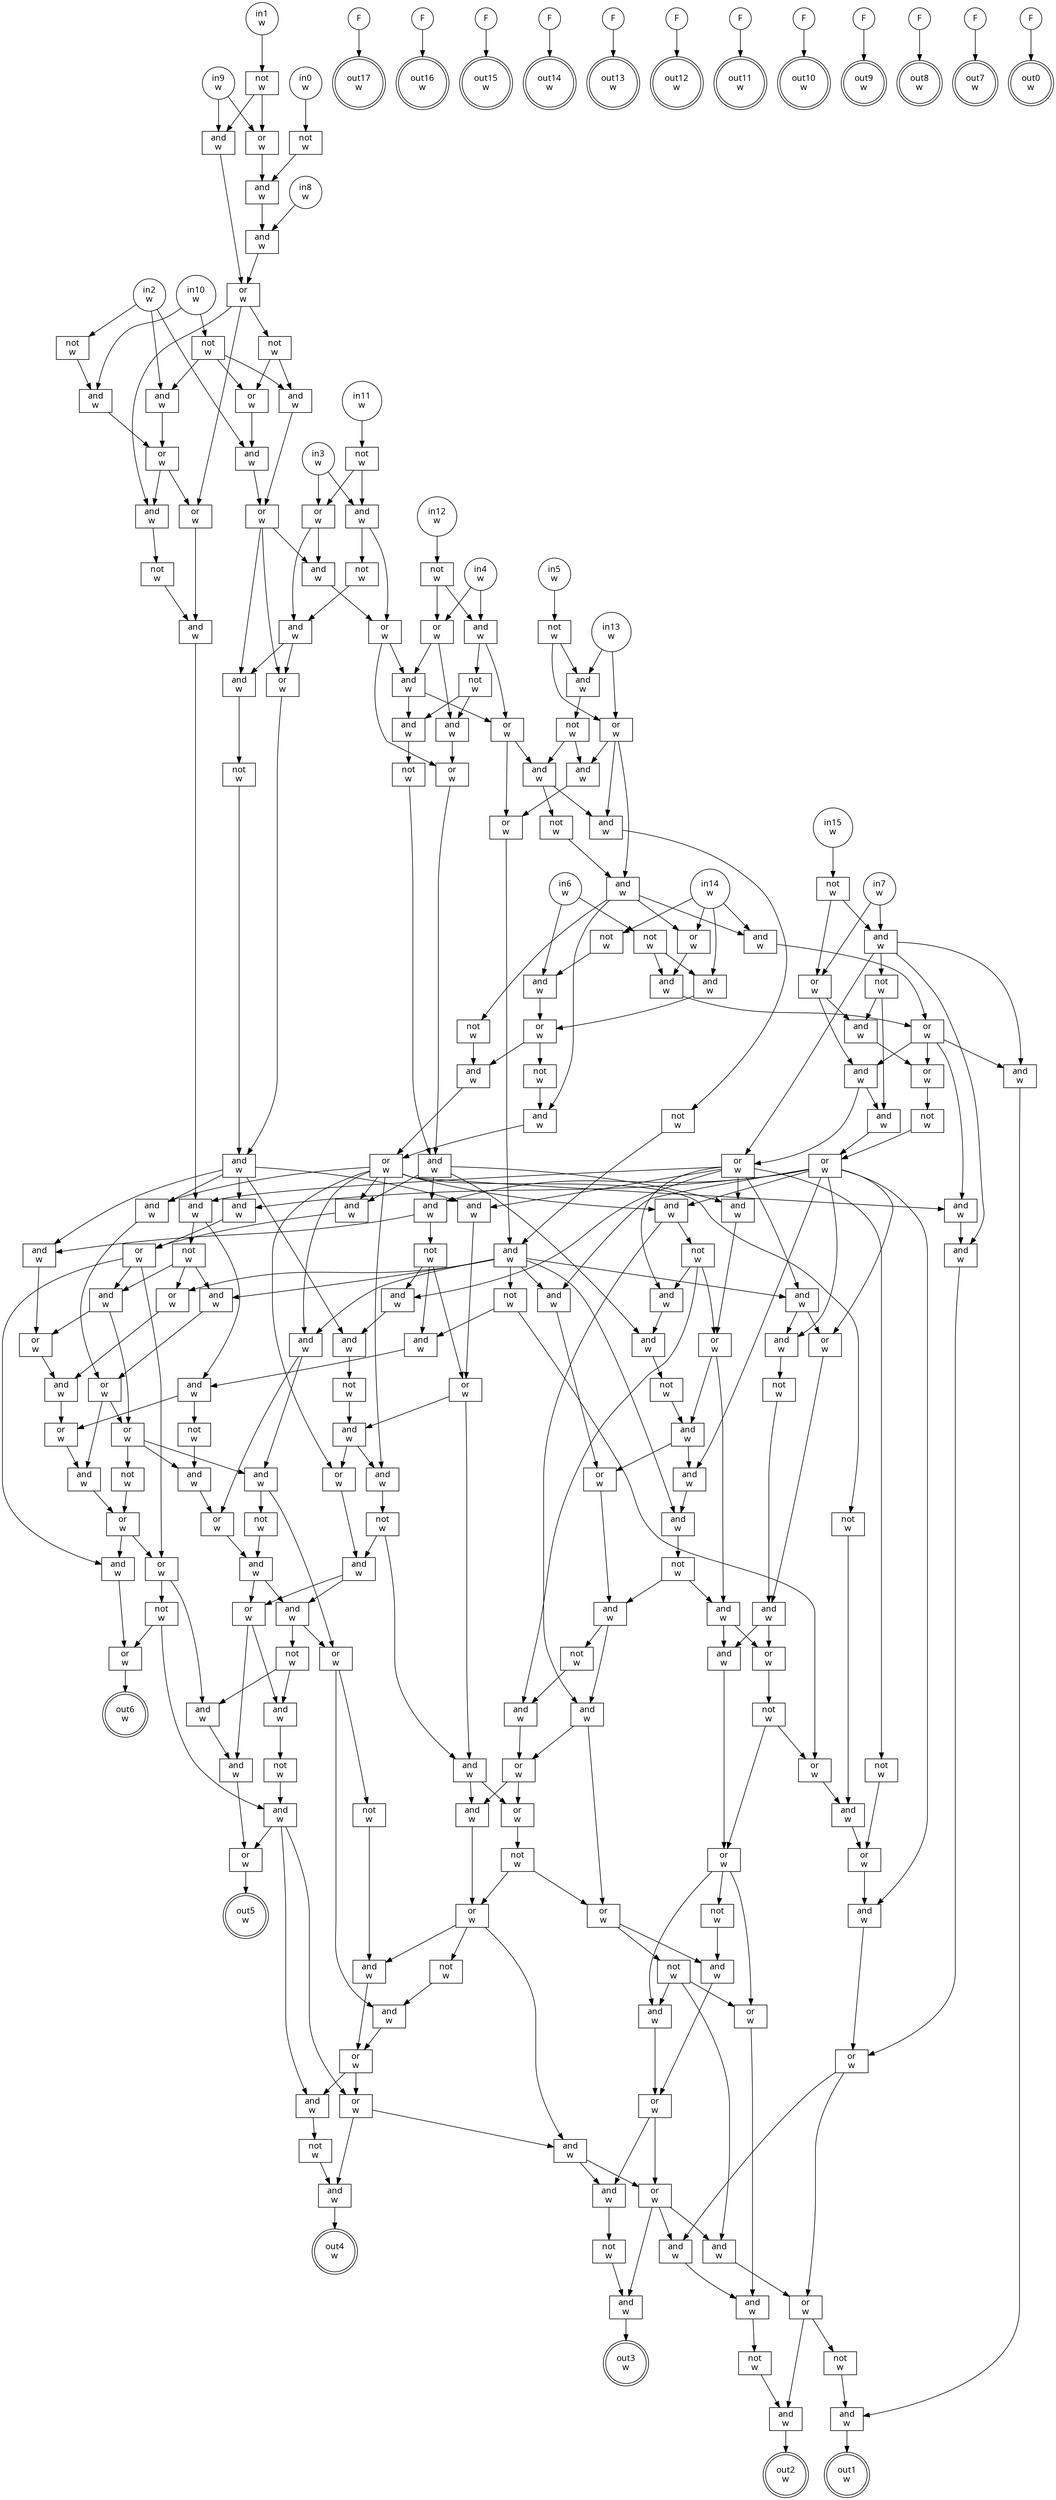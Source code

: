 digraph circuit{
	node [style = filled, fillcolor = white,shape=rect, fontname=geneva]
	g0 [label="in0\nw",shape=circle,fillcolor=white]
	g1 [label="in1\nw",shape=circle,fillcolor=white]
	g2 [label="in2\nw",shape=circle,fillcolor=white]
	g3 [label="in3\nw",shape=circle,fillcolor=white]
	g4 [label="in4\nw",shape=circle,fillcolor=white]
	g5 [label="in5\nw",shape=circle,fillcolor=white]
	g6 [label="in6\nw",shape=circle,fillcolor=white]
	g7 [label="in7\nw",shape=circle,fillcolor=white]
	g8 [label="in8\nw",shape=circle,fillcolor=white]
	g9 [label="in9\nw",shape=circle,fillcolor=white]
	g10 [label="in10\nw",shape=circle,fillcolor=white]
	g11 [label="in11\nw",shape=circle,fillcolor=white]
	g12 [label="in12\nw",shape=circle,fillcolor=white]
	g13 [label="in13\nw",shape=circle,fillcolor=white]
	g14 [label="in14\nw",shape=circle,fillcolor=white]
	g15 [label="in15\nw",shape=circle,fillcolor=white]
	g16 [label="F",shape=circle,fillcolor=white]
	g17 [label="F",shape=circle,fillcolor=white]
	g18 [label="F",shape=circle,fillcolor=white]
	g19 [label="F",shape=circle,fillcolor=white]
	g20 [label="F",shape=circle,fillcolor=white]
	g21 [label="F",shape=circle,fillcolor=white]
	g22 [label="F",shape=circle,fillcolor=white]
	g23 [label="F",shape=circle,fillcolor=white]
	g24 [label="F",shape=circle,fillcolor=white]
	g25 [label="F",shape=circle,fillcolor=white]
	g26 [label="F",shape=circle,fillcolor=white]
	g27 [label="F",shape=circle,fillcolor=white]
	g28 [label="not\nw",fillcolor=white]
	g29 [label="not\nw",fillcolor=white]
	g30 [label="not\nw",fillcolor=white]
	g31 [label="not\nw",fillcolor=white]
	g32 [label="not\nw",fillcolor=white]
	g33 [label="or\nw",fillcolor=white]
	g34 [label="and\nw",fillcolor=white]
	g35 [label="not\nw",fillcolor=white]
	g36 [label="and\nw",fillcolor=white]
	g37 [label="and\nw",fillcolor=white]
	g38 [label="not\nw",fillcolor=white]
	g39 [label="and\nw",fillcolor=white]
	g40 [label="or\nw",fillcolor=white]
	g41 [label="not\nw",fillcolor=white]
	g42 [label="not\nw",fillcolor=white]
	g43 [label="and\nw",fillcolor=white]
	g44 [label="not\nw",fillcolor=white]
	g45 [label="or\nw",fillcolor=white]
	g46 [label="and\nw",fillcolor=white]
	g47 [label="or\nw",fillcolor=white]
	g48 [label="and\nw",fillcolor=white]
	g49 [label="not\nw",fillcolor=white]
	g50 [label="and\nw",fillcolor=white]
	g51 [label="or\nw",fillcolor=white]
	g52 [label="and\nw",fillcolor=white]
	g53 [label="not\nw",fillcolor=white]
	g54 [label="and\nw",fillcolor=white]
	g55 [label="and\nw",fillcolor=white]
	g56 [label="not\nw",fillcolor=white]
	g57 [label="and\nw",fillcolor=white]
	g58 [label="or\nw",fillcolor=white]
	g59 [label="not\nw",fillcolor=white]
	g60 [label="or\nw",fillcolor=white]
	g61 [label="and\nw",fillcolor=white]
	g62 [label="not\nw",fillcolor=white]
	g63 [label="and\nw",fillcolor=white]
	g64 [label="and\nw",fillcolor=white]
	g65 [label="or\nw",fillcolor=white]
	g66 [label="or\nw",fillcolor=white]
	g67 [label="and\nw",fillcolor=white]
	g68 [label="not\nw",fillcolor=white]
	g69 [label="and\nw",fillcolor=white]
	g70 [label="not\nw",fillcolor=white]
	g71 [label="or\nw",fillcolor=white]
	g72 [label="and\nw",fillcolor=white]
	g73 [label="and\nw",fillcolor=white]
	g74 [label="or\nw",fillcolor=white]
	g75 [label="and\nw",fillcolor=white]
	g76 [label="or\nw",fillcolor=white]
	g77 [label="and\nw",fillcolor=white]
	g78 [label="or\nw",fillcolor=white]
	g79 [label="and\nw",fillcolor=white]
	g80 [label="and\nw",fillcolor=white]
	g81 [label="not\nw",fillcolor=white]
	g82 [label="not\nw",fillcolor=white]
	g83 [label="and\nw",fillcolor=white]
	g84 [label="or\nw",fillcolor=white]
	g85 [label="and\nw",fillcolor=white]
	g86 [label="and\nw",fillcolor=white]
	g87 [label="or\nw",fillcolor=white]
	g88 [label="and\nw",fillcolor=white]
	g89 [label="and\nw",fillcolor=white]
	g90 [label="or\nw",fillcolor=white]
	g91 [label="and\nw",fillcolor=white]
	g92 [label="not\nw",fillcolor=white]
	g93 [label="not\nw",fillcolor=white]
	g94 [label="or\nw",fillcolor=white]
	g95 [label="not\nw",fillcolor=white]
	g96 [label="or\nw",fillcolor=white]
	g97 [label="and\nw",fillcolor=white]
	g98 [label="and\nw",fillcolor=white]
	g99 [label="not\nw",fillcolor=white]
	g100 [label="and\nw",fillcolor=white]
	g101 [label="or\nw",fillcolor=white]
	g102 [label="and\nw",fillcolor=white]
	g103 [label="not\nw",fillcolor=white]
	g104 [label="and\nw",fillcolor=white]
	g105 [label="and\nw",fillcolor=white]
	g106 [label="and\nw",fillcolor=white]
	g107 [label="not\nw",fillcolor=white]
	g108 [label="or\nw",fillcolor=white]
	g109 [label="and\nw",fillcolor=white]
	g110 [label="and\nw",fillcolor=white]
	g111 [label="and\nw",fillcolor=white]
	g112 [label="or\nw",fillcolor=white]
	g113 [label="and\nw",fillcolor=white]
	g114 [label="and\nw",fillcolor=white]
	g115 [label="or\nw",fillcolor=white]
	g116 [label="and\nw",fillcolor=white]
	g117 [label="not\nw",fillcolor=white]
	g118 [label="and\nw",fillcolor=white]
	g119 [label="not\nw",fillcolor=white]
	g120 [label="and\nw",fillcolor=white]
	g121 [label="not\nw",fillcolor=white]
	g122 [label="or\nw",fillcolor=white]
	g123 [label="and\nw",fillcolor=white]
	g124 [label="and\nw",fillcolor=white]
	g125 [label="not\nw",fillcolor=white]
	g126 [label="and\nw",fillcolor=white]
	g127 [label="and\nw",fillcolor=white]
	g128 [label="not\nw",fillcolor=white]
	g129 [label="and\nw",fillcolor=white]
	g130 [label="and\nw",fillcolor=white]
	g131 [label="and\nw",fillcolor=white]
	g132 [label="not\nw",fillcolor=white]
	g133 [label="and\nw",fillcolor=white]
	g134 [label="or\nw",fillcolor=white]
	g135 [label="and\nw",fillcolor=white]
	g136 [label="and\nw",fillcolor=white]
	g137 [label="and\nw",fillcolor=white]
	g138 [label="not\nw",fillcolor=white]
	g139 [label="or\nw",fillcolor=white]
	g140 [label="and\nw",fillcolor=white]
	g141 [label="and\nw",fillcolor=white]
	g142 [label="not\nw",fillcolor=white]
	g143 [label="and\nw",fillcolor=white]
	g144 [label="or\nw",fillcolor=white]
	g145 [label="and\nw",fillcolor=white]
	g146 [label="and\nw",fillcolor=white]
	g147 [label="or\nw",fillcolor=white]
	g148 [label="not\nw",fillcolor=white]
	g149 [label="or\nw",fillcolor=white]
	g150 [label="not\nw",fillcolor=white]
	g151 [label="or\nw",fillcolor=white]
	g152 [label="and\nw",fillcolor=white]
	g153 [label="or\nw",fillcolor=white]
	g154 [label="and\nw",fillcolor=white]
	g155 [label="or\nw",fillcolor=white]
	g156 [label="or\nw",fillcolor=white]
	g157 [label="and\nw",fillcolor=white]
	g158 [label="not\nw",fillcolor=white]
	g159 [label="and\nw",fillcolor=white]
	g160 [label="and\nw",fillcolor=white]
	g161 [label="or\nw",fillcolor=white]
	g162 [label="and\nw",fillcolor=white]
	g163 [label="and\nw",fillcolor=white]
	g164 [label="or\nw",fillcolor=white]
	g165 [label="or\nw",fillcolor=white]
	g166 [label="and\nw",fillcolor=white]
	g167 [label="or\nw",fillcolor=white]
	g168 [label="and\nw",fillcolor=white]
	g169 [label="not\nw",fillcolor=white]
	g170 [label="and\nw",fillcolor=white]
	g171 [label="not\nw",fillcolor=white]
	g172 [label="and\nw",fillcolor=white]
	g173 [label="not\nw",fillcolor=white]
	g174 [label="and\nw",fillcolor=white]
	g175 [label="or\nw",fillcolor=white]
	g176 [label="and\nw",fillcolor=white]
	g177 [label="or\nw",fillcolor=white]
	g178 [label="and\nw",fillcolor=white]
	g179 [label="not\nw",fillcolor=white]
	g180 [label="and\nw",fillcolor=white]
	g181 [label="and\nw",fillcolor=white]
	g182 [label="or\nw",fillcolor=white]
	g183 [label="not\nw",fillcolor=white]
	g184 [label="not\nw",fillcolor=white]
	g185 [label="or\nw",fillcolor=white]
	g186 [label="and\nw",fillcolor=white]
	g187 [label="not\nw",fillcolor=white]
	g188 [label="and\nw",fillcolor=white]
	g189 [label="and\nw",fillcolor=white]
	g190 [label="or\nw",fillcolor=white]
	g191 [label="not\nw",fillcolor=white]
	g192 [label="or\nw",fillcolor=white]
	g193 [label="and\nw",fillcolor=white]
	g194 [label="not\nw",fillcolor=white]
	g195 [label="and\nw",fillcolor=white]
	g196 [label="or\nw",fillcolor=white]
	g197 [label="or\nw",fillcolor=white]
	g198 [label="and\nw",fillcolor=white]
	g199 [label="not\nw",fillcolor=white]
	g200 [label="and\nw",fillcolor=white]
	g201 [label="or\nw",fillcolor=white]
	g202 [label="or\nw",fillcolor=white]
	g203 [label="and\nw",fillcolor=white]
	g204 [label="or\nw",fillcolor=white]
	g205 [label="and\nw",fillcolor=white]
	g206 [label="or\nw",fillcolor=white]
	g207 [label="and\nw",fillcolor=white]
	g208 [label="or\nw",fillcolor=white]
	g209 [label="or\nw",fillcolor=white]
	g210 [label="and\nw",fillcolor=white]
	g211 [label="and\nw",fillcolor=white]
	g212 [label="not\nw",fillcolor=white]
	g213 [label="and\nw",fillcolor=white]
	g214 [label="or\nw",fillcolor=white]
	g215 [label="and\nw",fillcolor=white]
	g216 [label="not\nw",fillcolor=white]
	g217 [label="or\nw",fillcolor=white]
	g218 [label="and\nw",fillcolor=white]
	g219 [label="and\nw",fillcolor=white]
	g220 [label="and\nw",fillcolor=white]
	g221 [label="not\nw",fillcolor=white]
	g222 [label="or\nw",fillcolor=white]
	g223 [label="and\nw",fillcolor=white]
	g224 [label="and\nw",fillcolor=white]
	g225 [label="and\nw",fillcolor=white]
	g226 [label="not\nw",fillcolor=white]
	g227 [label="and\nw",fillcolor=white]
	g228 [label="or\nw",fillcolor=white]
	g229 [label="and\nw",fillcolor=white]
	g230 [label="not\nw",fillcolor=white]
	g231 [label="and\nw",fillcolor=white]
	g232 [label="and\nw",fillcolor=white]
	g233 [label="or\nw",fillcolor=white]
	g234 [label="out0\nw",shape=doublecircle,fillcolor=white]
	g235 [label="out1\nw",shape=doublecircle,fillcolor=white]
	g236 [label="out2\nw",shape=doublecircle,fillcolor=white]
	g237 [label="out3\nw",shape=doublecircle,fillcolor=white]
	g238 [label="out4\nw",shape=doublecircle,fillcolor=white]
	g239 [label="out5\nw",shape=doublecircle,fillcolor=white]
	g240 [label="out6\nw",shape=doublecircle,fillcolor=white]
	g241 [label="out7\nw",shape=doublecircle,fillcolor=white]
	g242 [label="out8\nw",shape=doublecircle,fillcolor=white]
	g243 [label="out9\nw",shape=doublecircle,fillcolor=white]
	g244 [label="out10\nw",shape=doublecircle,fillcolor=white]
	g245 [label="out11\nw",shape=doublecircle,fillcolor=white]
	g246 [label="out12\nw",shape=doublecircle,fillcolor=white]
	g247 [label="out13\nw",shape=doublecircle,fillcolor=white]
	g248 [label="out14\nw",shape=doublecircle,fillcolor=white]
	g249 [label="out15\nw",shape=doublecircle,fillcolor=white]
	g250 [label="out16\nw",shape=doublecircle,fillcolor=white]
	g251 [label="out17\nw",shape=doublecircle,fillcolor=white]
	edge [fontname=Geneva,fontcolor=forestgreen]
	g0->g62
	g1->g59
	g2->g55
	g2->g56
	g2->g72
	g3->g51
	g3->g52
	g4->g47
	g4->g48
	g5->g42
	g6->g37
	g6->g38
	g7->g33
	g7->g34
	g8->g64
	g9->g60
	g9->g61
	g10->g32
	g10->g57
	g11->g31
	g12->g30
	g13->g43
	g13->g45
	g14->g29
	g14->g39
	g14->g84
	g14->g86
	g15->g28
	g16->g251
	g17->g250
	g18->g249
	g19->g248
	g20->g247
	g21->g246
	g22->g245
	g23->g244
	g24->g243
	g25->g242
	g26->g241
	g27->g234
	g28->g33
	g28->g34
	g29->g37
	g30->g47
	g30->g48
	g31->g51
	g31->g52
	g32->g55
	g32->g71
	g32->g73
	g33->g36
	g33->g88
	g34->g35
	g34->g90
	g34->g97
	g34->g106
	g35->g36
	g35->g89
	g36->g94
	g37->g40
	g38->g39
	g38->g85
	g39->g40
	g40->g41
	g40->g100
	g41->g98
	g42->g43
	g42->g45
	g43->g44
	g44->g46
	g44->g79
	g45->g46
	g45->g80
	g45->g83
	g46->g108
	g47->g50
	g47->g77
	g48->g49
	g48->g78
	g49->g50
	g49->g120
	g50->g122
	g51->g54
	g51->g75
	g52->g53
	g52->g76
	g53->g54
	g54->g156
	g54->g157
	g55->g58
	g56->g57
	g57->g58
	g58->g66
	g58->g67
	g59->g60
	g59->g61
	g60->g63
	g61->g65
	g62->g63
	g63->g64
	g64->g65
	g65->g66
	g65->g67
	g65->g70
	g66->g69
	g67->g68
	g68->g69
	g69->g91
	g70->g71
	g70->g73
	g71->g72
	g72->g74
	g73->g74
	g74->g75
	g74->g156
	g74->g157
	g75->g76
	g76->g77
	g76->g122
	g77->g78
	g77->g120
	g78->g79
	g78->g108
	g79->g80
	g79->g82
	g80->g81
	g81->g109
	g82->g83
	g83->g84
	g83->g86
	g83->g98
	g83->g99
	g84->g85
	g85->g87
	g86->g87
	g87->g88
	g87->g94
	g87->g97
	g87->g105
	g88->g89
	g88->g90
	g89->g96
	g90->g91
	g90->g93
	g90->g104
	g90->g114
	g90->g129
	g90->g133
	g90->g174
	g91->g92
	g91->g127
	g92->g110
	g92->g112
	g92->g162
	g93->g153
	g94->g95
	g95->g96
	g96->g102
	g96->g113
	g96->g115
	g96->g116
	g96->g124
	g96->g136
	g96->g154
	g96->g160
	g97->g231
	g98->g101
	g99->g100
	g100->g101
	g101->g102
	g101->g105
	g101->g107
	g101->g111
	g101->g130
	g101->g163
	g101->g177
	g101->g178
	g102->g103
	g102->g141
	g103->g104
	g103->g134
	g103->g143
	g104->g131
	g105->g106
	g106->g155
	g107->g152
	g108->g109
	g109->g110
	g109->g111
	g109->g112
	g109->g113
	g109->g114
	g109->g119
	g109->g137
	g110->g164
	g111->g167
	g111->g168
	g112->g205
	g113->g139
	g114->g115
	g114->g116
	g115->g118
	g116->g117
	g117->g118
	g118->g146
	g118->g147
	g119->g126
	g119->g151
	g120->g121
	g121->g123
	g122->g123
	g123->g124
	g123->g130
	g123->g131
	g123->g133
	g124->g125
	g124->g203
	g125->g126
	g125->g129
	g125->g175
	g126->g127
	g127->g128
	g127->g206
	g128->g166
	g129->g172
	g130->g161
	g131->g132
	g132->g135
	g133->g134
	g134->g135
	g134->g145
	g135->g136
	g135->g139
	g136->g137
	g137->g138
	g138->g140
	g138->g145
	g139->g140
	g140->g141
	g140->g142
	g141->g144
	g141->g197
	g142->g143
	g143->g144
	g144->g189
	g144->g190
	g145->g146
	g145->g147
	g146->g149
	g147->g148
	g148->g149
	g148->g151
	g149->g150
	g149->g200
	g149->g202
	g150->g198
	g151->g152
	g152->g153
	g153->g154
	g154->g155
	g155->g224
	g155->g228
	g156->g159
	g157->g158
	g158->g159
	g159->g160
	g159->g163
	g159->g172
	g159->g174
	g159->g203
	g160->g161
	g161->g162
	g161->g209
	g161->g232
	g162->g165
	g162->g204
	g163->g164
	g164->g165
	g164->g207
	g165->g166
	g165->g168
	g165->g171
	g166->g167
	g167->g170
	g168->g169
	g168->g182
	g169->g170
	g170->g181
	g170->g185
	g171->g208
	g172->g173
	g173->g176
	g174->g175
	g175->g176
	g175->g188
	g176->g177
	g176->g178
	g177->g180
	g178->g179
	g179->g180
	g179->g188
	g180->g181
	g180->g185
	g181->g182
	g181->g184
	g182->g183
	g182->g195
	g183->g193
	g184->g186
	g184->g210
	g185->g186
	g185->g211
	g186->g187
	g187->g213
	g188->g189
	g188->g190
	g189->g192
	g190->g191
	g191->g192
	g191->g197
	g192->g193
	g192->g194
	g192->g219
	g193->g196
	g194->g195
	g195->g196
	g196->g215
	g196->g217
	g197->g198
	g197->g199
	g198->g201
	g199->g200
	g199->g202
	g199->g227
	g200->g201
	g201->g220
	g201->g222
	g202->g225
	g203->g204
	g204->g205
	g205->g206
	g206->g207
	g207->g208
	g208->g209
	g208->g232
	g209->g210
	g209->g212
	g210->g211
	g211->g214
	g212->g213
	g212->g233
	g213->g214
	g213->g215
	g213->g217
	g214->g239
	g215->g216
	g216->g218
	g217->g218
	g217->g219
	g218->g238
	g219->g220
	g219->g222
	g220->g221
	g221->g223
	g222->g223
	g222->g224
	g222->g227
	g223->g237
	g224->g225
	g225->g226
	g226->g229
	g227->g228
	g228->g229
	g228->g230
	g229->g236
	g230->g231
	g231->g235
	g232->g233
	g233->g240
}